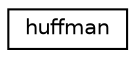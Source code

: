digraph "Graphical Class Hierarchy"
{
  edge [fontname="Helvetica",fontsize="10",labelfontname="Helvetica",labelfontsize="10"];
  node [fontname="Helvetica",fontsize="10",shape=record];
  rankdir="LR";
  Node1 [label="huffman",height=0.2,width=0.4,color="black", fillcolor="white", style="filled",URL="$structhuffman.html"];
}
